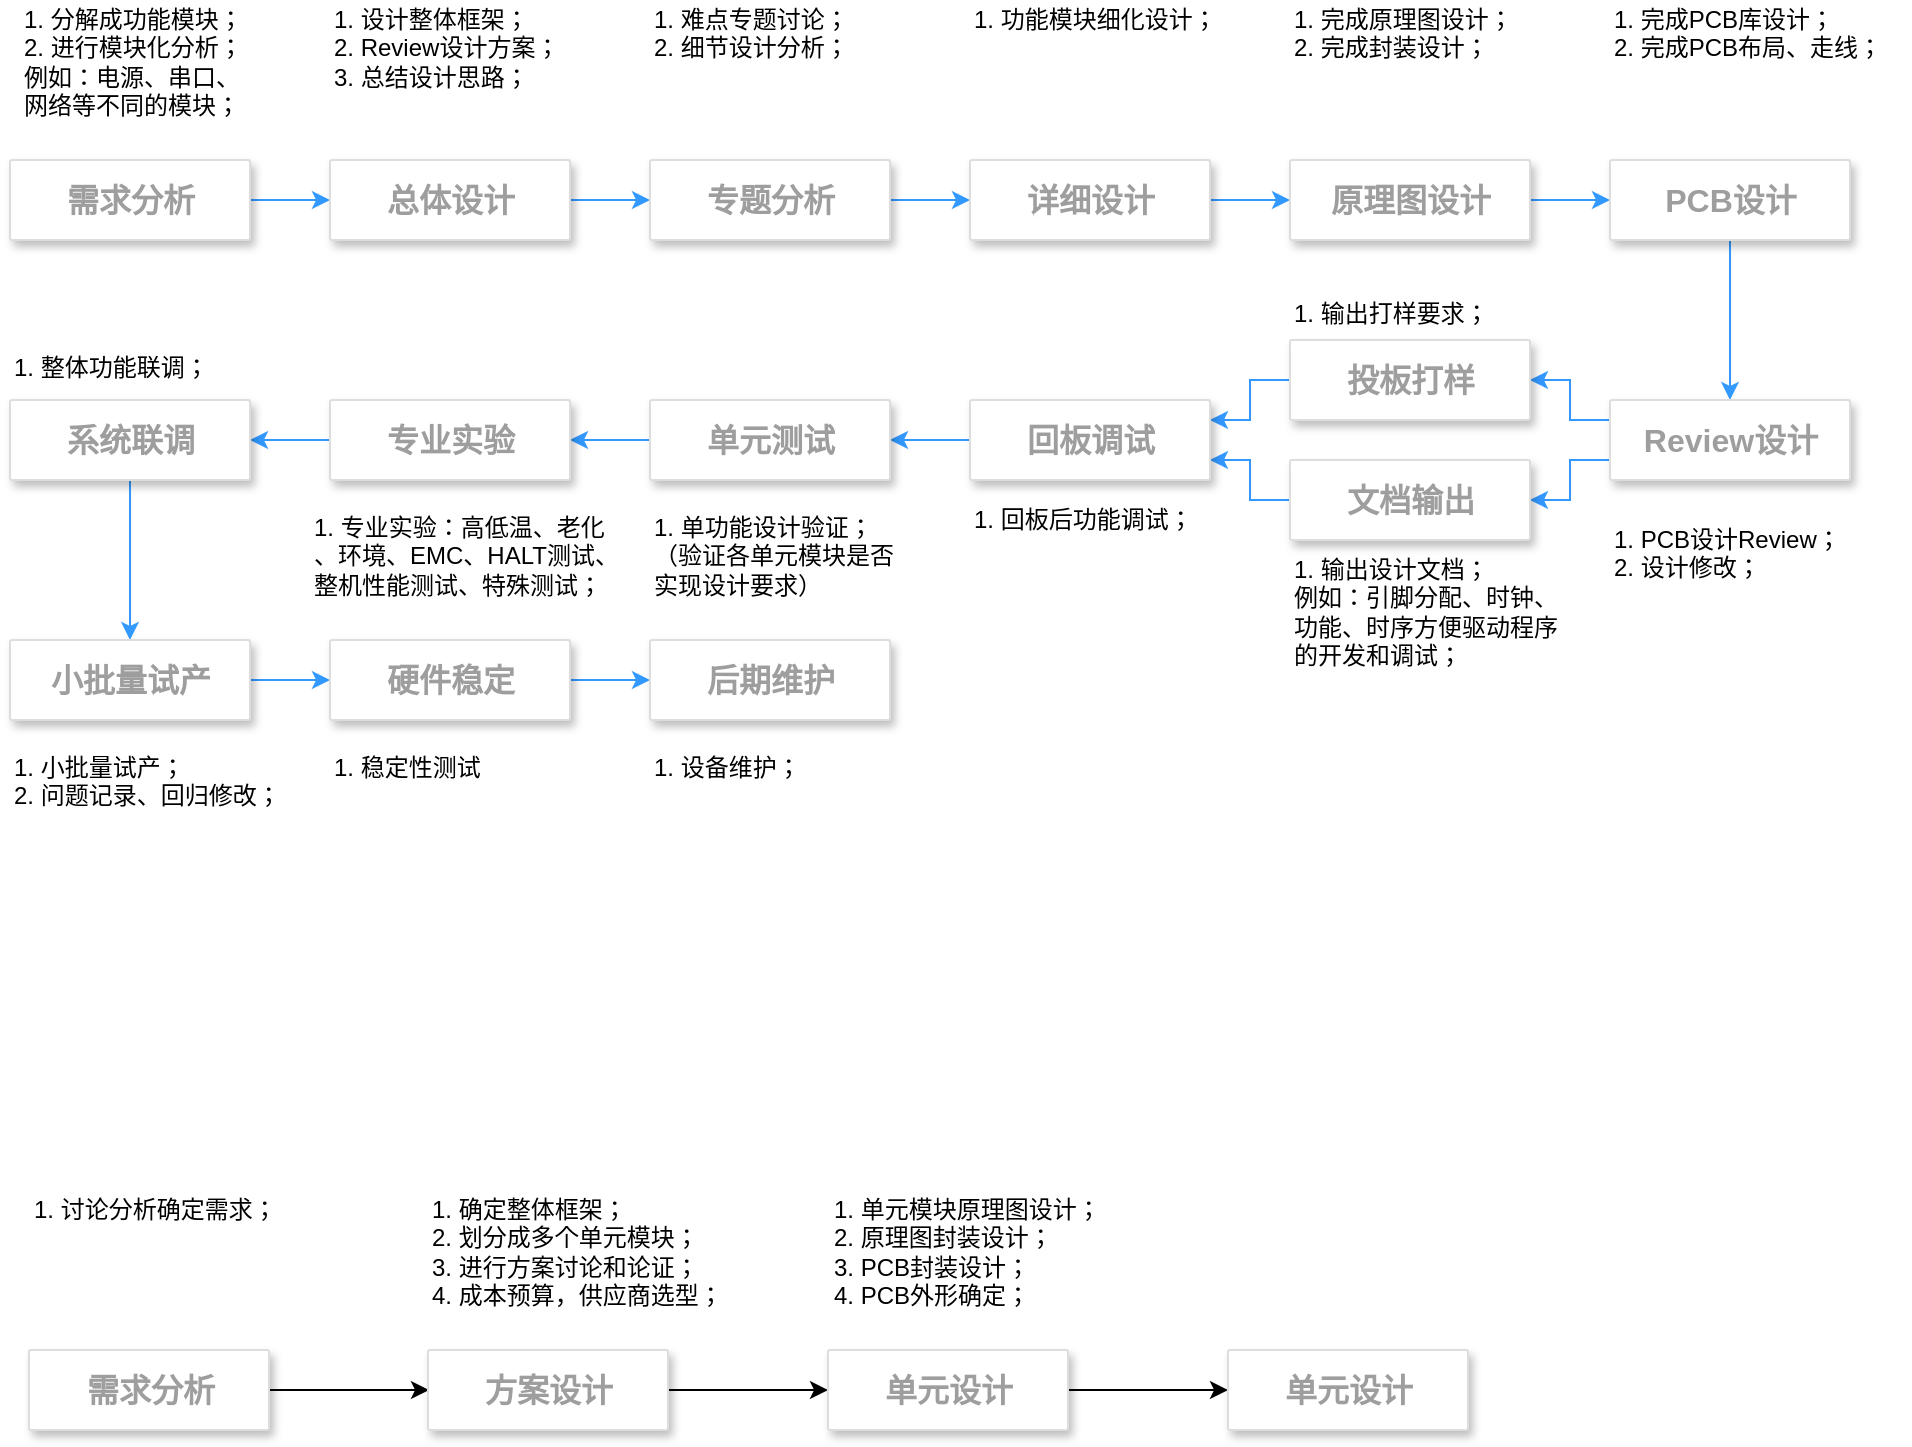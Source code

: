 <mxfile version="10.6.6" type="github"><diagram id="f106602c-feb2-e66a-4537-3a34d633f6aa" name="Page-1"><mxGraphModel dx="1042" dy="491" grid="1" gridSize="10" guides="1" tooltips="1" connect="1" arrows="1" fold="1" page="1" pageScale="1" pageWidth="1169" pageHeight="827" background="#ffffff" math="0" shadow="0"><root><mxCell id="0"/><mxCell id="1" parent="0"/><mxCell id="D6XJR3hi3Ydohm2F1cCN-746" style="edgeStyle=orthogonalEdgeStyle;rounded=0;orthogonalLoop=1;jettySize=auto;html=1;exitX=1;exitY=0.5;exitDx=0;exitDy=0;entryX=0;entryY=0.5;entryDx=0;entryDy=0;strokeColor=#3399FF;" parent="1" source="694" target="D6XJR3hi3Ydohm2F1cCN-731" edge="1"><mxGeometry relative="1" as="geometry"/></mxCell><mxCell id="694" value="&lt;b&gt;&lt;font style=&quot;font-size: 16px&quot;&gt;需求分析&lt;/font&gt;&lt;/b&gt;" style="strokeColor=#dddddd;fillColor=#ffffff;shadow=1;strokeWidth=1;rounded=1;absoluteArcSize=1;arcSize=2;fontSize=10;fontColor=#9E9E9E;align=center;html=1;" parent="1" vertex="1"><mxGeometry x="110" y="165" width="120" height="40" as="geometry"/></mxCell><mxCell id="kK6LnfnBjax_TeEGbpyU-729" value="" style="edgeStyle=orthogonalEdgeStyle;rounded=0;orthogonalLoop=1;jettySize=auto;html=1;strokeColor=#3399FF;" parent="1" source="D6XJR3hi3Ydohm2F1cCN-731" target="D6XJR3hi3Ydohm2F1cCN-732" edge="1"><mxGeometry relative="1" as="geometry"/></mxCell><mxCell id="D6XJR3hi3Ydohm2F1cCN-731" value="&lt;b&gt;&lt;font style=&quot;font-size: 16px&quot;&gt;总体设计&lt;br&gt;&lt;/font&gt;&lt;/b&gt;" style="strokeColor=#dddddd;fillColor=#ffffff;shadow=1;strokeWidth=1;rounded=1;absoluteArcSize=1;arcSize=2;fontSize=10;fontColor=#9E9E9E;align=center;html=1;" parent="1" vertex="1"><mxGeometry x="270" y="165" width="120" height="40" as="geometry"/></mxCell><mxCell id="kK6LnfnBjax_TeEGbpyU-730" value="" style="edgeStyle=orthogonalEdgeStyle;rounded=0;orthogonalLoop=1;jettySize=auto;html=1;strokeColor=#3399FF;" parent="1" source="D6XJR3hi3Ydohm2F1cCN-732" target="D6XJR3hi3Ydohm2F1cCN-733" edge="1"><mxGeometry relative="1" as="geometry"/></mxCell><mxCell id="D6XJR3hi3Ydohm2F1cCN-732" value="&lt;b&gt;&lt;font style=&quot;font-size: 16px&quot;&gt;专题分析&lt;br&gt;&lt;/font&gt;&lt;/b&gt;" style="strokeColor=#dddddd;fillColor=#ffffff;shadow=1;strokeWidth=1;rounded=1;absoluteArcSize=1;arcSize=2;fontSize=10;fontColor=#9E9E9E;align=center;html=1;" parent="1" vertex="1"><mxGeometry x="430" y="165" width="120" height="40" as="geometry"/></mxCell><mxCell id="kK6LnfnBjax_TeEGbpyU-731" value="" style="edgeStyle=orthogonalEdgeStyle;rounded=0;orthogonalLoop=1;jettySize=auto;html=1;strokeColor=#3399FF;" parent="1" source="D6XJR3hi3Ydohm2F1cCN-733" target="D6XJR3hi3Ydohm2F1cCN-734" edge="1"><mxGeometry relative="1" as="geometry"/></mxCell><mxCell id="D6XJR3hi3Ydohm2F1cCN-733" value="&lt;b&gt;&lt;font style=&quot;font-size: 16px&quot;&gt;详细设计&lt;br&gt;&lt;/font&gt;&lt;/b&gt;" style="strokeColor=#dddddd;fillColor=#ffffff;shadow=1;strokeWidth=1;rounded=1;absoluteArcSize=1;arcSize=2;fontSize=10;fontColor=#9E9E9E;align=center;html=1;" parent="1" vertex="1"><mxGeometry x="590" y="165" width="120" height="40" as="geometry"/></mxCell><mxCell id="kK6LnfnBjax_TeEGbpyU-732" value="" style="edgeStyle=orthogonalEdgeStyle;rounded=0;orthogonalLoop=1;jettySize=auto;html=1;strokeColor=#3399FF;" parent="1" source="D6XJR3hi3Ydohm2F1cCN-734" target="D6XJR3hi3Ydohm2F1cCN-735" edge="1"><mxGeometry relative="1" as="geometry"/></mxCell><mxCell id="D6XJR3hi3Ydohm2F1cCN-734" value="&lt;b&gt;&lt;font style=&quot;font-size: 16px&quot;&gt;原理图设计&lt;br&gt;&lt;/font&gt;&lt;/b&gt;" style="strokeColor=#dddddd;fillColor=#ffffff;shadow=1;strokeWidth=1;rounded=1;absoluteArcSize=1;arcSize=2;fontSize=10;fontColor=#9E9E9E;align=center;html=1;" parent="1" vertex="1"><mxGeometry x="750" y="165" width="120" height="40" as="geometry"/></mxCell><mxCell id="kK6LnfnBjax_TeEGbpyU-733" value="" style="edgeStyle=orthogonalEdgeStyle;rounded=0;orthogonalLoop=1;jettySize=auto;html=1;strokeColor=#3399FF;" parent="1" source="D6XJR3hi3Ydohm2F1cCN-735" target="D6XJR3hi3Ydohm2F1cCN-736" edge="1"><mxGeometry relative="1" as="geometry"/></mxCell><mxCell id="D6XJR3hi3Ydohm2F1cCN-735" value="&lt;b&gt;&lt;font style=&quot;font-size: 16px&quot;&gt;PCB设计&lt;br&gt;&lt;/font&gt;&lt;/b&gt;" style="strokeColor=#dddddd;fillColor=#ffffff;shadow=1;strokeWidth=1;rounded=1;absoluteArcSize=1;arcSize=2;fontSize=10;fontColor=#9E9E9E;align=center;html=1;" parent="1" vertex="1"><mxGeometry x="910" y="165" width="120" height="40" as="geometry"/></mxCell><mxCell id="kK6LnfnBjax_TeEGbpyU-747" style="edgeStyle=orthogonalEdgeStyle;rounded=0;orthogonalLoop=1;jettySize=auto;html=1;exitX=0;exitY=0.75;exitDx=0;exitDy=0;entryX=1;entryY=0.5;entryDx=0;entryDy=0;strokeColor=#3399FF;" parent="1" source="D6XJR3hi3Ydohm2F1cCN-736" target="kK6LnfnBjax_TeEGbpyU-743" edge="1"><mxGeometry relative="1" as="geometry"/></mxCell><mxCell id="kK6LnfnBjax_TeEGbpyU-748" style="edgeStyle=orthogonalEdgeStyle;rounded=0;orthogonalLoop=1;jettySize=auto;html=1;exitX=0;exitY=0.25;exitDx=0;exitDy=0;entryX=1;entryY=0.5;entryDx=0;entryDy=0;strokeColor=#3399FF;" parent="1" source="D6XJR3hi3Ydohm2F1cCN-736" target="D6XJR3hi3Ydohm2F1cCN-737" edge="1"><mxGeometry relative="1" as="geometry"/></mxCell><mxCell id="D6XJR3hi3Ydohm2F1cCN-736" value="&lt;b&gt;&lt;font style=&quot;font-size: 16px&quot;&gt;Review设计&lt;br&gt;&lt;/font&gt;&lt;/b&gt;" style="strokeColor=#dddddd;fillColor=#ffffff;shadow=1;strokeWidth=1;rounded=1;absoluteArcSize=1;arcSize=2;fontSize=10;fontColor=#9E9E9E;align=center;html=1;" parent="1" vertex="1"><mxGeometry x="910" y="285" width="120" height="40" as="geometry"/></mxCell><mxCell id="kK6LnfnBjax_TeEGbpyU-749" style="edgeStyle=orthogonalEdgeStyle;rounded=0;orthogonalLoop=1;jettySize=auto;html=1;exitX=0;exitY=0.5;exitDx=0;exitDy=0;entryX=1;entryY=0.25;entryDx=0;entryDy=0;strokeColor=#3399FF;" parent="1" source="D6XJR3hi3Ydohm2F1cCN-737" target="D6XJR3hi3Ydohm2F1cCN-738" edge="1"><mxGeometry relative="1" as="geometry"/></mxCell><mxCell id="D6XJR3hi3Ydohm2F1cCN-737" value="&lt;b&gt;&lt;font style=&quot;font-size: 16px&quot;&gt;投板打样&lt;br&gt;&lt;/font&gt;&lt;/b&gt;" style="strokeColor=#dddddd;fillColor=#ffffff;shadow=1;strokeWidth=1;rounded=1;absoluteArcSize=1;arcSize=2;fontSize=10;fontColor=#9E9E9E;align=center;html=1;" parent="1" vertex="1"><mxGeometry x="750" y="255" width="120" height="40" as="geometry"/></mxCell><mxCell id="kK6LnfnBjax_TeEGbpyU-750" style="edgeStyle=orthogonalEdgeStyle;rounded=0;orthogonalLoop=1;jettySize=auto;html=1;exitX=0;exitY=0.5;exitDx=0;exitDy=0;entryX=1;entryY=0.75;entryDx=0;entryDy=0;strokeColor=#3399FF;" parent="1" source="kK6LnfnBjax_TeEGbpyU-743" target="D6XJR3hi3Ydohm2F1cCN-738" edge="1"><mxGeometry relative="1" as="geometry"/></mxCell><mxCell id="kK6LnfnBjax_TeEGbpyU-743" value="&lt;b&gt;&lt;font style=&quot;font-size: 16px&quot;&gt;文档输出&lt;br&gt;&lt;/font&gt;&lt;/b&gt;" style="strokeColor=#dddddd;fillColor=#ffffff;shadow=1;strokeWidth=1;rounded=1;absoluteArcSize=1;arcSize=2;fontSize=10;fontColor=#9E9E9E;align=center;html=1;" parent="1" vertex="1"><mxGeometry x="750" y="315" width="120" height="40" as="geometry"/></mxCell><mxCell id="D6XJR3hi3Ydohm2F1cCN-755" value="" style="edgeStyle=orthogonalEdgeStyle;rounded=0;orthogonalLoop=1;jettySize=auto;html=1;strokeColor=#3399FF;" parent="1" source="D6XJR3hi3Ydohm2F1cCN-738" target="D6XJR3hi3Ydohm2F1cCN-739" edge="1"><mxGeometry relative="1" as="geometry"/></mxCell><mxCell id="D6XJR3hi3Ydohm2F1cCN-738" value="&lt;b&gt;&lt;font style=&quot;font-size: 16px&quot;&gt;回板调试&lt;br&gt;&lt;/font&gt;&lt;/b&gt;" style="strokeColor=#dddddd;fillColor=#ffffff;shadow=1;strokeWidth=1;rounded=1;absoluteArcSize=1;arcSize=2;fontSize=10;fontColor=#9E9E9E;align=center;html=1;" parent="1" vertex="1"><mxGeometry x="590" y="285" width="120" height="40" as="geometry"/></mxCell><mxCell id="D6XJR3hi3Ydohm2F1cCN-756" value="" style="edgeStyle=orthogonalEdgeStyle;rounded=0;orthogonalLoop=1;jettySize=auto;html=1;strokeColor=#3399FF;" parent="1" source="D6XJR3hi3Ydohm2F1cCN-739" target="D6XJR3hi3Ydohm2F1cCN-740" edge="1"><mxGeometry relative="1" as="geometry"/></mxCell><mxCell id="D6XJR3hi3Ydohm2F1cCN-739" value="&lt;b&gt;&lt;font style=&quot;font-size: 16px&quot;&gt;单元测试&lt;br&gt;&lt;/font&gt;&lt;/b&gt;" style="strokeColor=#dddddd;fillColor=#ffffff;shadow=1;strokeWidth=1;rounded=1;absoluteArcSize=1;arcSize=2;fontSize=10;fontColor=#9E9E9E;align=center;html=1;" parent="1" vertex="1"><mxGeometry x="430" y="285" width="120" height="40" as="geometry"/></mxCell><mxCell id="D6XJR3hi3Ydohm2F1cCN-757" value="" style="edgeStyle=orthogonalEdgeStyle;rounded=0;orthogonalLoop=1;jettySize=auto;html=1;strokeColor=#3399FF;" parent="1" source="D6XJR3hi3Ydohm2F1cCN-740" target="D6XJR3hi3Ydohm2F1cCN-741" edge="1"><mxGeometry relative="1" as="geometry"/></mxCell><mxCell id="D6XJR3hi3Ydohm2F1cCN-740" value="&lt;b&gt;&lt;font style=&quot;font-size: 16px&quot;&gt;专业实验&lt;br&gt;&lt;/font&gt;&lt;/b&gt;" style="strokeColor=#dddddd;fillColor=#ffffff;shadow=1;strokeWidth=1;rounded=1;absoluteArcSize=1;arcSize=2;fontSize=10;fontColor=#9E9E9E;align=center;html=1;" parent="1" vertex="1"><mxGeometry x="270" y="285" width="120" height="40" as="geometry"/></mxCell><mxCell id="D6XJR3hi3Ydohm2F1cCN-758" value="" style="edgeStyle=orthogonalEdgeStyle;rounded=0;orthogonalLoop=1;jettySize=auto;html=1;strokeColor=#3399FF;" parent="1" source="D6XJR3hi3Ydohm2F1cCN-741" target="D6XJR3hi3Ydohm2F1cCN-742" edge="1"><mxGeometry relative="1" as="geometry"/></mxCell><mxCell id="D6XJR3hi3Ydohm2F1cCN-741" value="&lt;b&gt;&lt;font style=&quot;font-size: 16px&quot;&gt;系统联调&lt;br&gt;&lt;/font&gt;&lt;/b&gt;" style="strokeColor=#dddddd;fillColor=#ffffff;shadow=1;strokeWidth=1;rounded=1;absoluteArcSize=1;arcSize=2;fontSize=10;fontColor=#9E9E9E;align=center;html=1;" parent="1" vertex="1"><mxGeometry x="110" y="285" width="120" height="40" as="geometry"/></mxCell><mxCell id="D6XJR3hi3Ydohm2F1cCN-759" value="" style="edgeStyle=orthogonalEdgeStyle;rounded=0;orthogonalLoop=1;jettySize=auto;html=1;strokeColor=#3399FF;" parent="1" source="D6XJR3hi3Ydohm2F1cCN-742" target="D6XJR3hi3Ydohm2F1cCN-744" edge="1"><mxGeometry relative="1" as="geometry"/></mxCell><mxCell id="D6XJR3hi3Ydohm2F1cCN-742" value="&lt;b&gt;&lt;font style=&quot;font-size: 16px&quot;&gt;小批量试产&lt;br&gt;&lt;/font&gt;&lt;/b&gt;" style="strokeColor=#dddddd;fillColor=#ffffff;shadow=1;strokeWidth=1;rounded=1;absoluteArcSize=1;arcSize=2;fontSize=10;fontColor=#9E9E9E;align=center;html=1;" parent="1" vertex="1"><mxGeometry x="110" y="405" width="120" height="40" as="geometry"/></mxCell><mxCell id="D6XJR3hi3Ydohm2F1cCN-760" value="" style="edgeStyle=orthogonalEdgeStyle;rounded=0;orthogonalLoop=1;jettySize=auto;html=1;strokeColor=#3399FF;" parent="1" source="D6XJR3hi3Ydohm2F1cCN-744" target="D6XJR3hi3Ydohm2F1cCN-745" edge="1"><mxGeometry relative="1" as="geometry"/></mxCell><mxCell id="D6XJR3hi3Ydohm2F1cCN-744" value="&lt;b&gt;&lt;font style=&quot;font-size: 16px&quot;&gt;硬件稳定&lt;br&gt;&lt;/font&gt;&lt;/b&gt;" style="strokeColor=#dddddd;fillColor=#ffffff;shadow=1;strokeWidth=1;rounded=1;absoluteArcSize=1;arcSize=2;fontSize=10;fontColor=#9E9E9E;align=center;html=1;" parent="1" vertex="1"><mxGeometry x="270" y="405" width="120" height="40" as="geometry"/></mxCell><mxCell id="D6XJR3hi3Ydohm2F1cCN-745" value="&lt;b&gt;&lt;font style=&quot;font-size: 16px&quot;&gt;后期维护&lt;br&gt;&lt;/font&gt;&lt;/b&gt;" style="strokeColor=#dddddd;fillColor=#ffffff;shadow=1;strokeWidth=1;rounded=1;absoluteArcSize=1;arcSize=2;fontSize=10;fontColor=#9E9E9E;align=center;html=1;" parent="1" vertex="1"><mxGeometry x="430" y="405" width="120" height="40" as="geometry"/></mxCell><mxCell id="kK6LnfnBjax_TeEGbpyU-734" value="1. 分解成功能模块；&lt;br&gt;2. 进行模块化分析；&lt;br&gt;例如：电源、串口、&lt;br&gt;网络等不同的模块；&lt;br&gt;" style="text;html=1;resizable=0;points=[];autosize=1;align=left;verticalAlign=top;spacingTop=-4;" parent="1" vertex="1"><mxGeometry x="114.5" y="85" width="130" height="60" as="geometry"/></mxCell><mxCell id="kK6LnfnBjax_TeEGbpyU-735" value="1. 设计整体框架；&lt;br&gt;2. Review设计方案；&lt;br&gt;3. 总结设计思路；&lt;br&gt;" style="text;html=1;resizable=0;points=[];autosize=1;align=left;verticalAlign=top;spacingTop=-4;" parent="1" vertex="1"><mxGeometry x="270" y="85" width="130" height="40" as="geometry"/></mxCell><mxCell id="kK6LnfnBjax_TeEGbpyU-736" value="1. 难点专题讨论；&lt;br&gt;2. 细节设计分析；&lt;br&gt;" style="text;html=1;resizable=0;points=[];autosize=1;align=left;verticalAlign=top;spacingTop=-4;" parent="1" vertex="1"><mxGeometry x="430" y="85" width="110" height="30" as="geometry"/></mxCell><mxCell id="kK6LnfnBjax_TeEGbpyU-738" value="1. 功能模块细化设计；&lt;br&gt;" style="text;html=1;resizable=0;points=[];autosize=1;align=left;verticalAlign=top;spacingTop=-4;" parent="1" vertex="1"><mxGeometry x="590" y="85" width="140" height="20" as="geometry"/></mxCell><mxCell id="kK6LnfnBjax_TeEGbpyU-739" value="1. 完成原理图设计；&lt;br&gt;2. 完成封装设计；&lt;br&gt;" style="text;html=1;resizable=0;points=[];autosize=1;align=left;verticalAlign=top;spacingTop=-4;" parent="1" vertex="1"><mxGeometry x="750" y="85" width="130" height="30" as="geometry"/></mxCell><mxCell id="kK6LnfnBjax_TeEGbpyU-740" value="1. 完成PCB库设计；&lt;br&gt;2. 完成PCB布局、走线；&lt;br&gt;" style="text;html=1;resizable=0;points=[];autosize=1;align=left;verticalAlign=top;spacingTop=-4;" parent="1" vertex="1"><mxGeometry x="910" y="85" width="150" height="30" as="geometry"/></mxCell><mxCell id="kK6LnfnBjax_TeEGbpyU-741" value="1. PCB设计Review；&lt;br&gt;2. 设计修改；&lt;br&gt;" style="text;html=1;resizable=0;points=[];autosize=1;align=left;verticalAlign=top;spacingTop=-4;" parent="1" vertex="1"><mxGeometry x="910" y="345" width="130" height="30" as="geometry"/></mxCell><mxCell id="kK6LnfnBjax_TeEGbpyU-751" value="1. 输出打样要求；&lt;br&gt;" style="text;html=1;resizable=0;points=[];autosize=1;align=left;verticalAlign=top;spacingTop=-4;" parent="1" vertex="1"><mxGeometry x="750" y="232" width="110" height="20" as="geometry"/></mxCell><mxCell id="kK6LnfnBjax_TeEGbpyU-752" value="1. 输出设计文档；&lt;br&gt;例如：引脚分配、时钟、&lt;br&gt;功能、时序方便驱动程序&lt;br&gt;的开发和调试；&lt;br&gt;" style="text;html=1;resizable=0;points=[];autosize=1;align=left;verticalAlign=top;spacingTop=-4;" parent="1" vertex="1"><mxGeometry x="750" y="360" width="150" height="60" as="geometry"/></mxCell><mxCell id="kK6LnfnBjax_TeEGbpyU-753" value="1. 回板后功能调试；&lt;br&gt;" style="text;html=1;resizable=0;points=[];autosize=1;align=left;verticalAlign=top;spacingTop=-4;" parent="1" vertex="1"><mxGeometry x="590" y="335" width="130" height="20" as="geometry"/></mxCell><mxCell id="kK6LnfnBjax_TeEGbpyU-754" value="1. 单功能设计验证；&lt;br&gt;（验证各单元模块是否&lt;br&gt;实现设计要求）&lt;br&gt;" style="text;html=1;" parent="1" vertex="1"><mxGeometry x="430" y="335" width="110" height="30" as="geometry"/></mxCell><mxCell id="kK6LnfnBjax_TeEGbpyU-755" value="1. 专业实验：高低温、老化&lt;br&gt;、环境、EMC、HALT测试、&lt;br&gt;整机性能测试、特殊测试；&lt;br&gt;" style="text;html=1;" parent="1" vertex="1"><mxGeometry x="260" y="335" width="110" height="30" as="geometry"/></mxCell><mxCell id="kK6LnfnBjax_TeEGbpyU-756" value="1. 整体功能联调；" style="text;html=1;" parent="1" vertex="1"><mxGeometry x="110" y="255" width="110" height="30" as="geometry"/></mxCell><mxCell id="kK6LnfnBjax_TeEGbpyU-757" value="1. 小批量试产；&lt;br&gt;2. 问题记录、回归修改；&lt;br&gt;" style="text;html=1;" parent="1" vertex="1"><mxGeometry x="110" y="455" width="110" height="30" as="geometry"/></mxCell><mxCell id="kK6LnfnBjax_TeEGbpyU-758" value="1. 稳定性测试" style="text;html=1;" parent="1" vertex="1"><mxGeometry x="270" y="455" width="110" height="30" as="geometry"/></mxCell><mxCell id="kK6LnfnBjax_TeEGbpyU-759" value="1. 设备维护；" style="text;html=1;" parent="1" vertex="1"><mxGeometry x="430" y="455" width="110" height="30" as="geometry"/></mxCell><mxCell id="UJJ00OF_8nkYao1iIP0u-702" value="" style="edgeStyle=orthogonalEdgeStyle;rounded=0;orthogonalLoop=1;jettySize=auto;html=1;" edge="1" parent="1" source="UJJ00OF_8nkYao1iIP0u-696"><mxGeometry relative="1" as="geometry"><mxPoint x="319.5" y="780" as="targetPoint"/></mxGeometry></mxCell><mxCell id="UJJ00OF_8nkYao1iIP0u-696" value="&lt;span style=&quot;font-size: 16px&quot;&gt;&lt;b&gt;需求分析&lt;/b&gt;&lt;/span&gt;" style="strokeColor=#dddddd;fillColor=#ffffff;shadow=1;strokeWidth=1;rounded=1;absoluteArcSize=1;arcSize=2;fontSize=10;fontColor=#9E9E9E;align=center;html=1;" vertex="1" parent="1"><mxGeometry x="119.5" y="760" width="120" height="40" as="geometry"/></mxCell><mxCell id="UJJ00OF_8nkYao1iIP0u-710" value="" style="edgeStyle=orthogonalEdgeStyle;rounded=0;orthogonalLoop=1;jettySize=auto;html=1;" edge="1" parent="1" source="UJJ00OF_8nkYao1iIP0u-706" target="UJJ00OF_8nkYao1iIP0u-709"><mxGeometry relative="1" as="geometry"/></mxCell><mxCell id="UJJ00OF_8nkYao1iIP0u-706" value="&lt;span style=&quot;font-size: 16px&quot;&gt;&lt;b&gt;方案设计&lt;/b&gt;&lt;/span&gt;" style="strokeColor=#dddddd;fillColor=#ffffff;shadow=1;strokeWidth=1;rounded=1;absoluteArcSize=1;arcSize=2;fontSize=10;fontColor=#9E9E9E;align=center;html=1;" vertex="1" parent="1"><mxGeometry x="319" y="760" width="120" height="40" as="geometry"/></mxCell><mxCell id="UJJ00OF_8nkYao1iIP0u-713" value="" style="edgeStyle=orthogonalEdgeStyle;rounded=0;orthogonalLoop=1;jettySize=auto;html=1;" edge="1" parent="1" source="UJJ00OF_8nkYao1iIP0u-709" target="UJJ00OF_8nkYao1iIP0u-712"><mxGeometry relative="1" as="geometry"/></mxCell><mxCell id="UJJ00OF_8nkYao1iIP0u-709" value="&lt;span style=&quot;font-size: 16px&quot;&gt;&lt;b&gt;单元设计&lt;/b&gt;&lt;/span&gt;" style="strokeColor=#dddddd;fillColor=#ffffff;shadow=1;strokeWidth=1;rounded=1;absoluteArcSize=1;arcSize=2;fontSize=10;fontColor=#9E9E9E;align=center;html=1;" vertex="1" parent="1"><mxGeometry x="519" y="760" width="120" height="40" as="geometry"/></mxCell><mxCell id="UJJ00OF_8nkYao1iIP0u-712" value="&lt;span style=&quot;font-size: 16px&quot;&gt;&lt;b&gt;单元设计&lt;/b&gt;&lt;/span&gt;" style="strokeColor=#dddddd;fillColor=#ffffff;shadow=1;strokeWidth=1;rounded=1;absoluteArcSize=1;arcSize=2;fontSize=10;fontColor=#9E9E9E;align=center;html=1;" vertex="1" parent="1"><mxGeometry x="719" y="760" width="120" height="40" as="geometry"/></mxCell><mxCell id="UJJ00OF_8nkYao1iIP0u-697" value="1. 讨论分析确定需求；&lt;br&gt;" style="text;html=1;resizable=0;points=[];autosize=1;align=left;verticalAlign=top;spacingTop=-4;" vertex="1" parent="1"><mxGeometry x="120" y="679.9" width="140" height="20" as="geometry"/></mxCell><mxCell id="UJJ00OF_8nkYao1iIP0u-708" value="1. 确定整体框架；&lt;br&gt;2. 划分成多个单元模块；&lt;br&gt;3. 进行方案讨论和论证；&lt;br&gt;4. 成本预算，供应商选型；&lt;br&gt;" style="text;html=1;resizable=0;points=[];autosize=1;align=left;verticalAlign=top;spacingTop=-4;" vertex="1" parent="1"><mxGeometry x="319" y="679.9" width="160" height="60" as="geometry"/></mxCell><mxCell id="UJJ00OF_8nkYao1iIP0u-711" value="1. 单元模块原理图设计；&lt;br&gt;2. 原理图封装设计；&lt;br&gt;3. PCB封装设计；&lt;br&gt;4. PCB外形确定；&lt;br&gt;" style="text;html=1;resizable=0;points=[];autosize=1;align=left;verticalAlign=top;spacingTop=-4;" vertex="1" parent="1"><mxGeometry x="519.5" y="679.9" width="150" height="60" as="geometry"/></mxCell></root></mxGraphModel></diagram></mxfile>